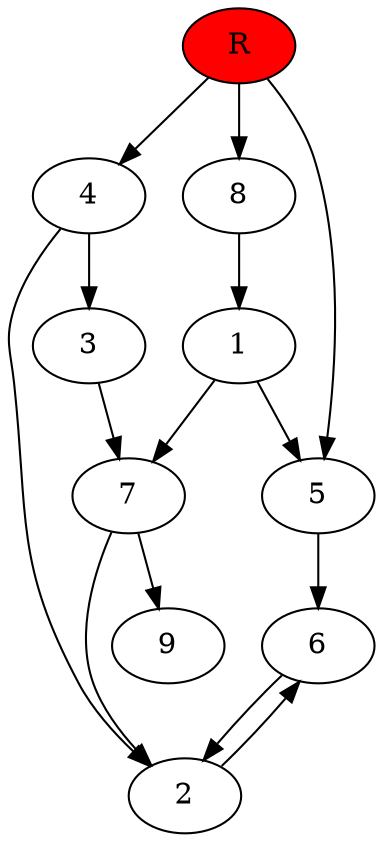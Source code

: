 digraph prb23272 {
	1
	2
	3
	4
	5
	6
	7
	8
	R [fillcolor="#ff0000" style=filled]
	1 -> 5
	1 -> 7
	2 -> 6
	3 -> 7
	4 -> 2
	4 -> 3
	5 -> 6
	6 -> 2
	7 -> 2
	7 -> 9
	8 -> 1
	R -> 4
	R -> 5
	R -> 8
}
